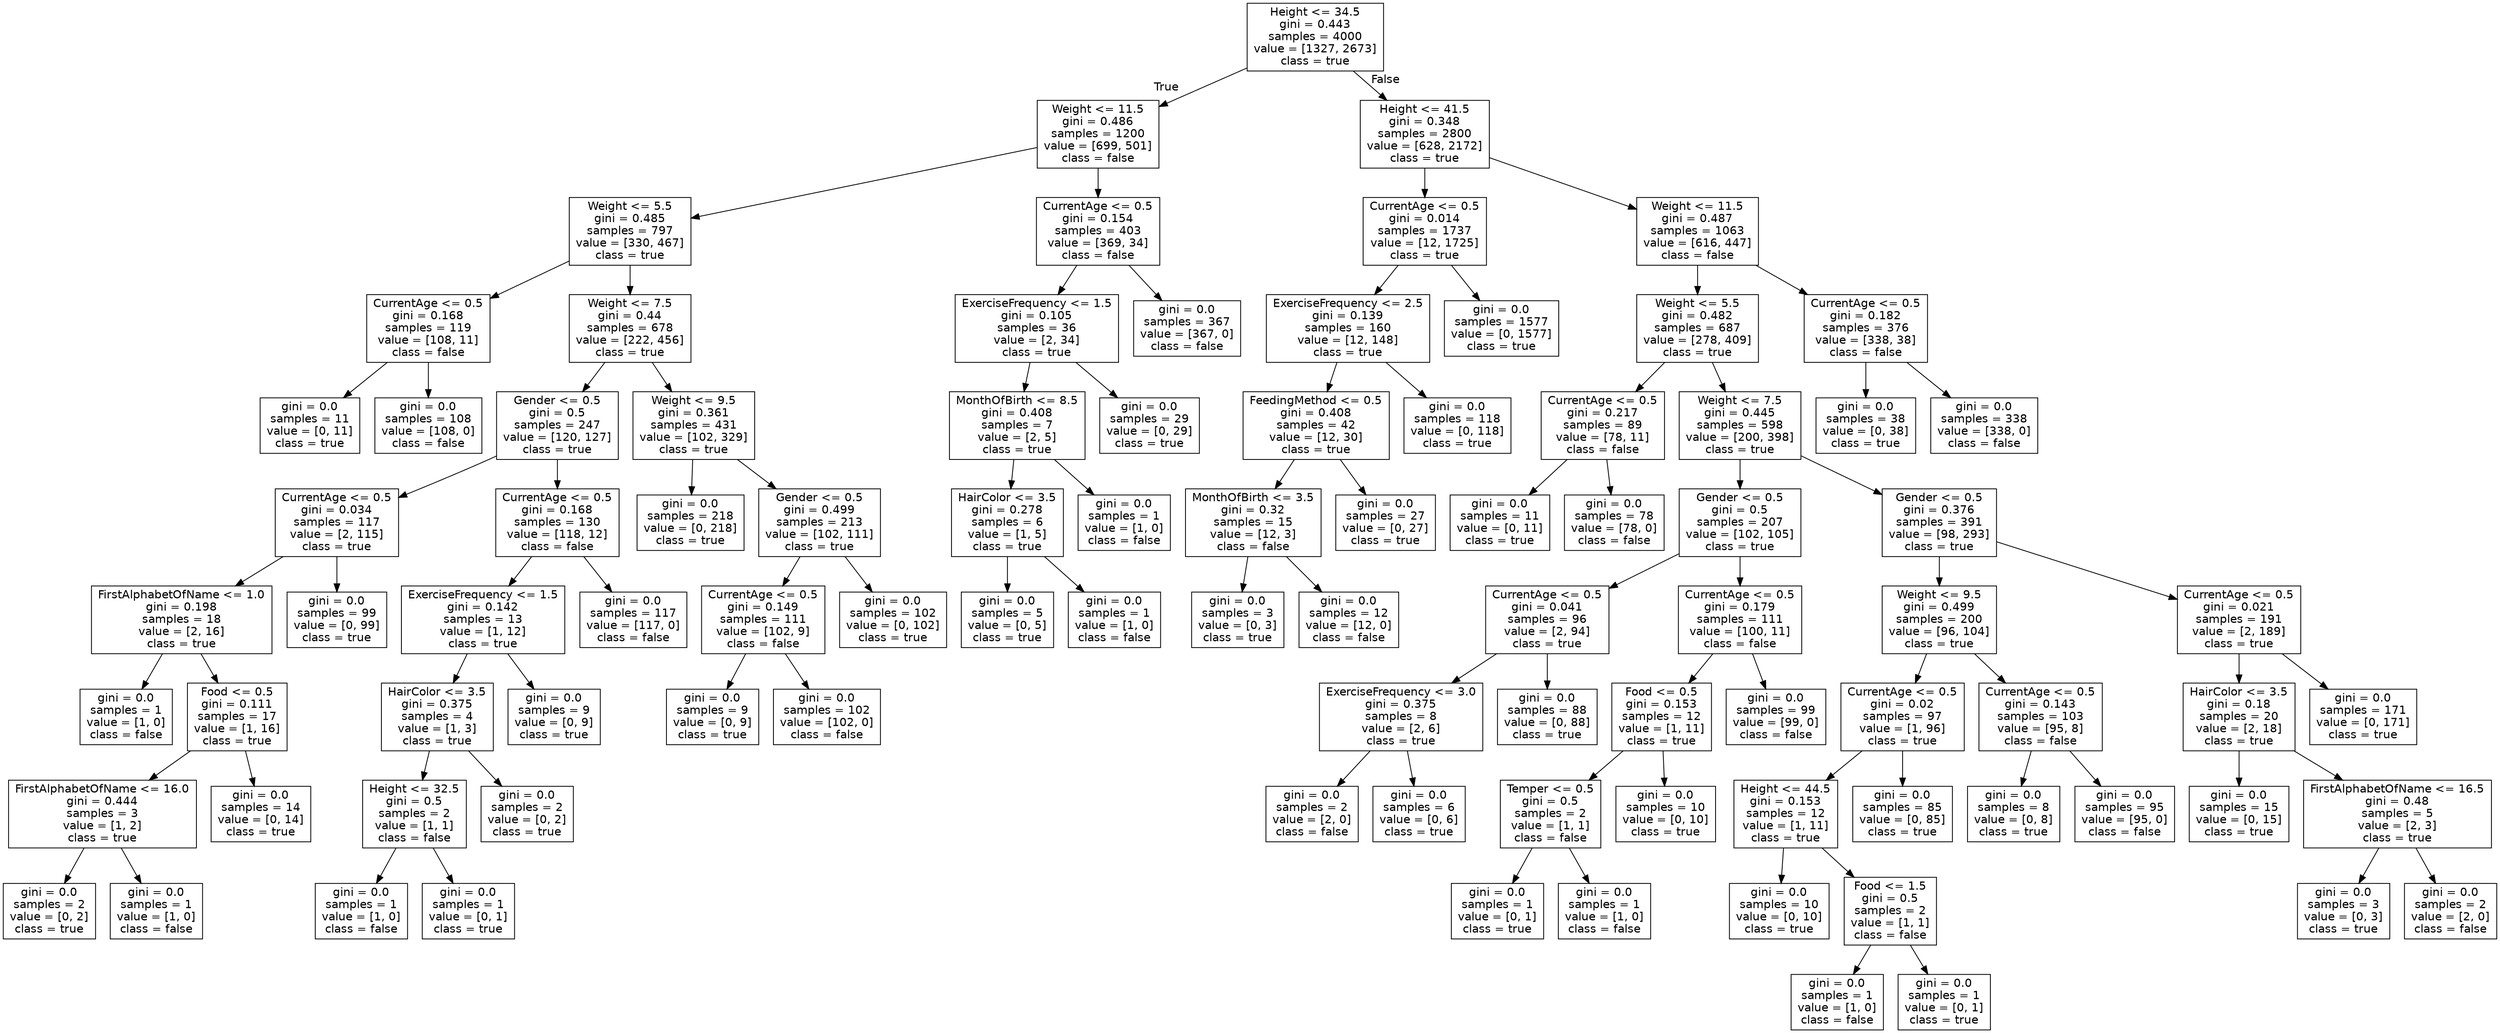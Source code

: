 digraph Tree {
node [shape=box, fontname="helvetica"] ;
edge [fontname="helvetica"] ;
0 [label="Height <= 34.5\ngini = 0.443\nsamples = 4000\nvalue = [1327, 2673]\nclass = true"] ;
1 [label="Weight <= 11.5\ngini = 0.486\nsamples = 1200\nvalue = [699, 501]\nclass = false"] ;
0 -> 1 [labeldistance=2.5, labelangle=45, headlabel="True"] ;
2 [label="Weight <= 5.5\ngini = 0.485\nsamples = 797\nvalue = [330, 467]\nclass = true"] ;
1 -> 2 ;
3 [label="CurrentAge <= 0.5\ngini = 0.168\nsamples = 119\nvalue = [108, 11]\nclass = false"] ;
2 -> 3 ;
4 [label="gini = 0.0\nsamples = 11\nvalue = [0, 11]\nclass = true"] ;
3 -> 4 ;
5 [label="gini = 0.0\nsamples = 108\nvalue = [108, 0]\nclass = false"] ;
3 -> 5 ;
6 [label="Weight <= 7.5\ngini = 0.44\nsamples = 678\nvalue = [222, 456]\nclass = true"] ;
2 -> 6 ;
7 [label="Gender <= 0.5\ngini = 0.5\nsamples = 247\nvalue = [120, 127]\nclass = true"] ;
6 -> 7 ;
8 [label="CurrentAge <= 0.5\ngini = 0.034\nsamples = 117\nvalue = [2, 115]\nclass = true"] ;
7 -> 8 ;
9 [label="FirstAlphabetOfName <= 1.0\ngini = 0.198\nsamples = 18\nvalue = [2, 16]\nclass = true"] ;
8 -> 9 ;
10 [label="gini = 0.0\nsamples = 1\nvalue = [1, 0]\nclass = false"] ;
9 -> 10 ;
11 [label="Food <= 0.5\ngini = 0.111\nsamples = 17\nvalue = [1, 16]\nclass = true"] ;
9 -> 11 ;
12 [label="FirstAlphabetOfName <= 16.0\ngini = 0.444\nsamples = 3\nvalue = [1, 2]\nclass = true"] ;
11 -> 12 ;
13 [label="gini = 0.0\nsamples = 2\nvalue = [0, 2]\nclass = true"] ;
12 -> 13 ;
14 [label="gini = 0.0\nsamples = 1\nvalue = [1, 0]\nclass = false"] ;
12 -> 14 ;
15 [label="gini = 0.0\nsamples = 14\nvalue = [0, 14]\nclass = true"] ;
11 -> 15 ;
16 [label="gini = 0.0\nsamples = 99\nvalue = [0, 99]\nclass = true"] ;
8 -> 16 ;
17 [label="CurrentAge <= 0.5\ngini = 0.168\nsamples = 130\nvalue = [118, 12]\nclass = false"] ;
7 -> 17 ;
18 [label="ExerciseFrequency <= 1.5\ngini = 0.142\nsamples = 13\nvalue = [1, 12]\nclass = true"] ;
17 -> 18 ;
19 [label="HairColor <= 3.5\ngini = 0.375\nsamples = 4\nvalue = [1, 3]\nclass = true"] ;
18 -> 19 ;
20 [label="Height <= 32.5\ngini = 0.5\nsamples = 2\nvalue = [1, 1]\nclass = false"] ;
19 -> 20 ;
21 [label="gini = 0.0\nsamples = 1\nvalue = [1, 0]\nclass = false"] ;
20 -> 21 ;
22 [label="gini = 0.0\nsamples = 1\nvalue = [0, 1]\nclass = true"] ;
20 -> 22 ;
23 [label="gini = 0.0\nsamples = 2\nvalue = [0, 2]\nclass = true"] ;
19 -> 23 ;
24 [label="gini = 0.0\nsamples = 9\nvalue = [0, 9]\nclass = true"] ;
18 -> 24 ;
25 [label="gini = 0.0\nsamples = 117\nvalue = [117, 0]\nclass = false"] ;
17 -> 25 ;
26 [label="Weight <= 9.5\ngini = 0.361\nsamples = 431\nvalue = [102, 329]\nclass = true"] ;
6 -> 26 ;
27 [label="gini = 0.0\nsamples = 218\nvalue = [0, 218]\nclass = true"] ;
26 -> 27 ;
28 [label="Gender <= 0.5\ngini = 0.499\nsamples = 213\nvalue = [102, 111]\nclass = true"] ;
26 -> 28 ;
29 [label="CurrentAge <= 0.5\ngini = 0.149\nsamples = 111\nvalue = [102, 9]\nclass = false"] ;
28 -> 29 ;
30 [label="gini = 0.0\nsamples = 9\nvalue = [0, 9]\nclass = true"] ;
29 -> 30 ;
31 [label="gini = 0.0\nsamples = 102\nvalue = [102, 0]\nclass = false"] ;
29 -> 31 ;
32 [label="gini = 0.0\nsamples = 102\nvalue = [0, 102]\nclass = true"] ;
28 -> 32 ;
33 [label="CurrentAge <= 0.5\ngini = 0.154\nsamples = 403\nvalue = [369, 34]\nclass = false"] ;
1 -> 33 ;
34 [label="ExerciseFrequency <= 1.5\ngini = 0.105\nsamples = 36\nvalue = [2, 34]\nclass = true"] ;
33 -> 34 ;
35 [label="MonthOfBirth <= 8.5\ngini = 0.408\nsamples = 7\nvalue = [2, 5]\nclass = true"] ;
34 -> 35 ;
36 [label="HairColor <= 3.5\ngini = 0.278\nsamples = 6\nvalue = [1, 5]\nclass = true"] ;
35 -> 36 ;
37 [label="gini = 0.0\nsamples = 5\nvalue = [0, 5]\nclass = true"] ;
36 -> 37 ;
38 [label="gini = 0.0\nsamples = 1\nvalue = [1, 0]\nclass = false"] ;
36 -> 38 ;
39 [label="gini = 0.0\nsamples = 1\nvalue = [1, 0]\nclass = false"] ;
35 -> 39 ;
40 [label="gini = 0.0\nsamples = 29\nvalue = [0, 29]\nclass = true"] ;
34 -> 40 ;
41 [label="gini = 0.0\nsamples = 367\nvalue = [367, 0]\nclass = false"] ;
33 -> 41 ;
42 [label="Height <= 41.5\ngini = 0.348\nsamples = 2800\nvalue = [628, 2172]\nclass = true"] ;
0 -> 42 [labeldistance=2.5, labelangle=-45, headlabel="False"] ;
43 [label="CurrentAge <= 0.5\ngini = 0.014\nsamples = 1737\nvalue = [12, 1725]\nclass = true"] ;
42 -> 43 ;
44 [label="ExerciseFrequency <= 2.5\ngini = 0.139\nsamples = 160\nvalue = [12, 148]\nclass = true"] ;
43 -> 44 ;
45 [label="FeedingMethod <= 0.5\ngini = 0.408\nsamples = 42\nvalue = [12, 30]\nclass = true"] ;
44 -> 45 ;
46 [label="MonthOfBirth <= 3.5\ngini = 0.32\nsamples = 15\nvalue = [12, 3]\nclass = false"] ;
45 -> 46 ;
47 [label="gini = 0.0\nsamples = 3\nvalue = [0, 3]\nclass = true"] ;
46 -> 47 ;
48 [label="gini = 0.0\nsamples = 12\nvalue = [12, 0]\nclass = false"] ;
46 -> 48 ;
49 [label="gini = 0.0\nsamples = 27\nvalue = [0, 27]\nclass = true"] ;
45 -> 49 ;
50 [label="gini = 0.0\nsamples = 118\nvalue = [0, 118]\nclass = true"] ;
44 -> 50 ;
51 [label="gini = 0.0\nsamples = 1577\nvalue = [0, 1577]\nclass = true"] ;
43 -> 51 ;
52 [label="Weight <= 11.5\ngini = 0.487\nsamples = 1063\nvalue = [616, 447]\nclass = false"] ;
42 -> 52 ;
53 [label="Weight <= 5.5\ngini = 0.482\nsamples = 687\nvalue = [278, 409]\nclass = true"] ;
52 -> 53 ;
54 [label="CurrentAge <= 0.5\ngini = 0.217\nsamples = 89\nvalue = [78, 11]\nclass = false"] ;
53 -> 54 ;
55 [label="gini = 0.0\nsamples = 11\nvalue = [0, 11]\nclass = true"] ;
54 -> 55 ;
56 [label="gini = 0.0\nsamples = 78\nvalue = [78, 0]\nclass = false"] ;
54 -> 56 ;
57 [label="Weight <= 7.5\ngini = 0.445\nsamples = 598\nvalue = [200, 398]\nclass = true"] ;
53 -> 57 ;
58 [label="Gender <= 0.5\ngini = 0.5\nsamples = 207\nvalue = [102, 105]\nclass = true"] ;
57 -> 58 ;
59 [label="CurrentAge <= 0.5\ngini = 0.041\nsamples = 96\nvalue = [2, 94]\nclass = true"] ;
58 -> 59 ;
60 [label="ExerciseFrequency <= 3.0\ngini = 0.375\nsamples = 8\nvalue = [2, 6]\nclass = true"] ;
59 -> 60 ;
61 [label="gini = 0.0\nsamples = 2\nvalue = [2, 0]\nclass = false"] ;
60 -> 61 ;
62 [label="gini = 0.0\nsamples = 6\nvalue = [0, 6]\nclass = true"] ;
60 -> 62 ;
63 [label="gini = 0.0\nsamples = 88\nvalue = [0, 88]\nclass = true"] ;
59 -> 63 ;
64 [label="CurrentAge <= 0.5\ngini = 0.179\nsamples = 111\nvalue = [100, 11]\nclass = false"] ;
58 -> 64 ;
65 [label="Food <= 0.5\ngini = 0.153\nsamples = 12\nvalue = [1, 11]\nclass = true"] ;
64 -> 65 ;
66 [label="Temper <= 0.5\ngini = 0.5\nsamples = 2\nvalue = [1, 1]\nclass = false"] ;
65 -> 66 ;
67 [label="gini = 0.0\nsamples = 1\nvalue = [0, 1]\nclass = true"] ;
66 -> 67 ;
68 [label="gini = 0.0\nsamples = 1\nvalue = [1, 0]\nclass = false"] ;
66 -> 68 ;
69 [label="gini = 0.0\nsamples = 10\nvalue = [0, 10]\nclass = true"] ;
65 -> 69 ;
70 [label="gini = 0.0\nsamples = 99\nvalue = [99, 0]\nclass = false"] ;
64 -> 70 ;
71 [label="Gender <= 0.5\ngini = 0.376\nsamples = 391\nvalue = [98, 293]\nclass = true"] ;
57 -> 71 ;
72 [label="Weight <= 9.5\ngini = 0.499\nsamples = 200\nvalue = [96, 104]\nclass = true"] ;
71 -> 72 ;
73 [label="CurrentAge <= 0.5\ngini = 0.02\nsamples = 97\nvalue = [1, 96]\nclass = true"] ;
72 -> 73 ;
74 [label="Height <= 44.5\ngini = 0.153\nsamples = 12\nvalue = [1, 11]\nclass = true"] ;
73 -> 74 ;
75 [label="gini = 0.0\nsamples = 10\nvalue = [0, 10]\nclass = true"] ;
74 -> 75 ;
76 [label="Food <= 1.5\ngini = 0.5\nsamples = 2\nvalue = [1, 1]\nclass = false"] ;
74 -> 76 ;
77 [label="gini = 0.0\nsamples = 1\nvalue = [1, 0]\nclass = false"] ;
76 -> 77 ;
78 [label="gini = 0.0\nsamples = 1\nvalue = [0, 1]\nclass = true"] ;
76 -> 78 ;
79 [label="gini = 0.0\nsamples = 85\nvalue = [0, 85]\nclass = true"] ;
73 -> 79 ;
80 [label="CurrentAge <= 0.5\ngini = 0.143\nsamples = 103\nvalue = [95, 8]\nclass = false"] ;
72 -> 80 ;
81 [label="gini = 0.0\nsamples = 8\nvalue = [0, 8]\nclass = true"] ;
80 -> 81 ;
82 [label="gini = 0.0\nsamples = 95\nvalue = [95, 0]\nclass = false"] ;
80 -> 82 ;
83 [label="CurrentAge <= 0.5\ngini = 0.021\nsamples = 191\nvalue = [2, 189]\nclass = true"] ;
71 -> 83 ;
84 [label="HairColor <= 3.5\ngini = 0.18\nsamples = 20\nvalue = [2, 18]\nclass = true"] ;
83 -> 84 ;
85 [label="gini = 0.0\nsamples = 15\nvalue = [0, 15]\nclass = true"] ;
84 -> 85 ;
86 [label="FirstAlphabetOfName <= 16.5\ngini = 0.48\nsamples = 5\nvalue = [2, 3]\nclass = true"] ;
84 -> 86 ;
87 [label="gini = 0.0\nsamples = 3\nvalue = [0, 3]\nclass = true"] ;
86 -> 87 ;
88 [label="gini = 0.0\nsamples = 2\nvalue = [2, 0]\nclass = false"] ;
86 -> 88 ;
89 [label="gini = 0.0\nsamples = 171\nvalue = [0, 171]\nclass = true"] ;
83 -> 89 ;
90 [label="CurrentAge <= 0.5\ngini = 0.182\nsamples = 376\nvalue = [338, 38]\nclass = false"] ;
52 -> 90 ;
91 [label="gini = 0.0\nsamples = 38\nvalue = [0, 38]\nclass = true"] ;
90 -> 91 ;
92 [label="gini = 0.0\nsamples = 338\nvalue = [338, 0]\nclass = false"] ;
90 -> 92 ;
}